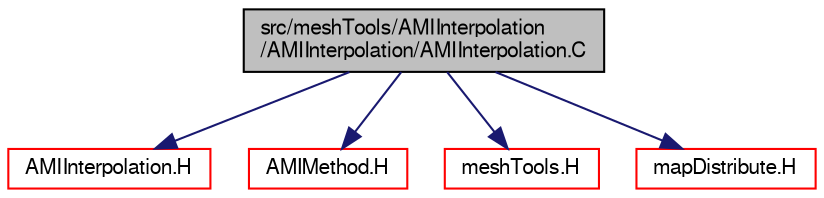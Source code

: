 digraph "src/meshTools/AMIInterpolation/AMIInterpolation/AMIInterpolation.C"
{
  bgcolor="transparent";
  edge [fontname="FreeSans",fontsize="10",labelfontname="FreeSans",labelfontsize="10"];
  node [fontname="FreeSans",fontsize="10",shape=record];
  Node0 [label="src/meshTools/AMIInterpolation\l/AMIInterpolation/AMIInterpolation.C",height=0.2,width=0.4,color="black", fillcolor="grey75", style="filled", fontcolor="black"];
  Node0 -> Node1 [color="midnightblue",fontsize="10",style="solid",fontname="FreeSans"];
  Node1 [label="AMIInterpolation.H",height=0.2,width=0.4,color="red",URL="$a07241.html"];
  Node0 -> Node190 [color="midnightblue",fontsize="10",style="solid",fontname="FreeSans"];
  Node190 [label="AMIMethod.H",height=0.2,width=0.4,color="red",URL="$a07256.html"];
  Node0 -> Node199 [color="midnightblue",fontsize="10",style="solid",fontname="FreeSans"];
  Node199 [label="meshTools.H",height=0.2,width=0.4,color="red",URL="$a07670.html"];
  Node0 -> Node204 [color="midnightblue",fontsize="10",style="solid",fontname="FreeSans"];
  Node204 [label="mapDistribute.H",height=0.2,width=0.4,color="red",URL="$a11576.html"];
}
